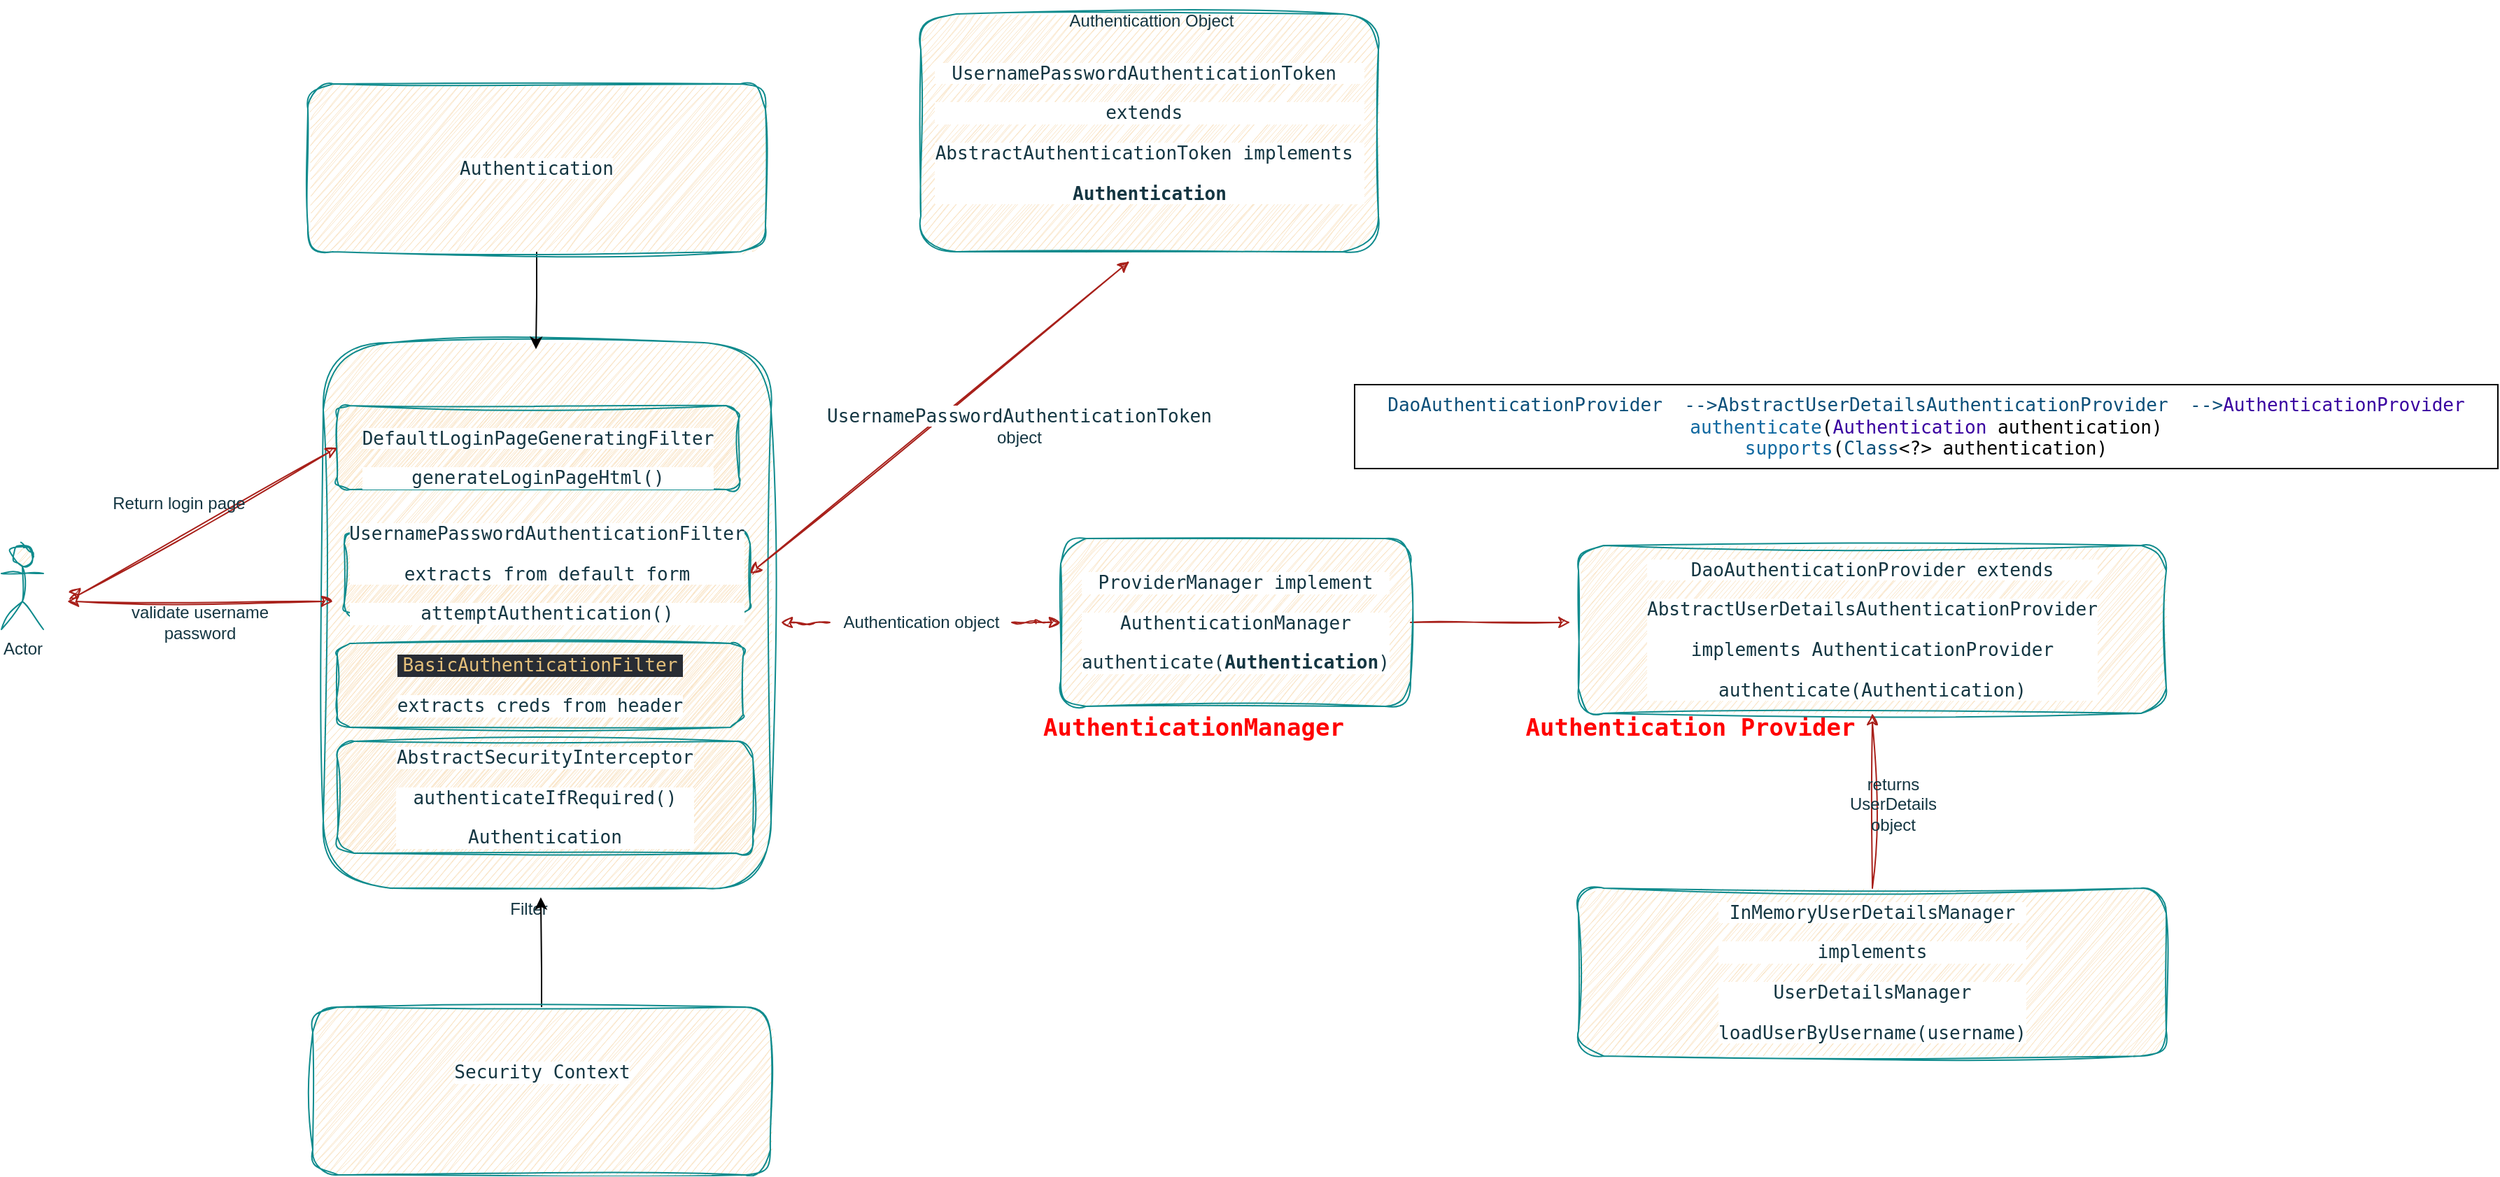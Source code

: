 <mxfile version="20.7.4" type="device"><diagram id="WWUFLUnGPA-SYyghfkTG" name="Page-1"><mxGraphModel dx="2518" dy="2105" grid="1" gridSize="10" guides="1" tooltips="1" connect="1" arrows="1" fold="1" page="1" pageScale="1" pageWidth="850" pageHeight="1100" math="0" shadow="0"><root><mxCell id="0"/><mxCell id="1" parent="0"/><mxCell id="xe2moOwNCf2sZZiGUjuV-15" value="&lt;pre style=&quot;border-color: var(--border-color); font-family: &amp;quot;JetBrains Mono&amp;quot;, monospace;&quot;&gt;&lt;font style=&quot;border-color: var(--border-color); font-size: 17px;&quot; color=&quot;#ff0000&quot;&gt;&lt;b style=&quot;border-color: var(--border-color);&quot;&gt;Authentication Provider&lt;/b&gt;&lt;/font&gt;&lt;/pre&gt;" style="text;html=1;strokeColor=none;fillColor=none;align=center;verticalAlign=middle;whiteSpace=wrap;rounded=1;labelBackgroundColor=none;fontColor=#143642;sketch=1;curveFitting=1;jiggle=2;" parent="1" vertex="1"><mxGeometry x="310" y="295" width="180" height="30" as="geometry"/></mxCell><mxCell id="xe2moOwNCf2sZZiGUjuV-2" value="" style="rounded=1;whiteSpace=wrap;html=1;labelBackgroundColor=none;fillColor=#FAE5C7;strokeColor=#0F8B8D;fontColor=#143642;sketch=1;curveFitting=1;jiggle=2;" parent="1" vertex="1"><mxGeometry x="-577" y="35" width="320" height="390" as="geometry"/></mxCell><mxCell id="jcZuXy6AmDZ--cEBIDrr-1" value="Actor" style="shape=umlActor;verticalLabelPosition=bottom;verticalAlign=top;html=1;outlineConnect=0;labelBackgroundColor=none;fillColor=#FAE5C7;strokeColor=#0F8B8D;fontColor=#143642;rounded=1;sketch=1;curveFitting=1;jiggle=2;" parent="1" vertex="1"><mxGeometry x="-807" y="180" width="30" height="60" as="geometry"/></mxCell><mxCell id="jcZuXy6AmDZ--cEBIDrr-3" value="&lt;br&gt;&lt;pre style=&quot;background-color: rgb(255, 255, 255); font-family: &amp;quot;JetBrains Mono&amp;quot;, monospace; font-size: 9.8pt;&quot;&gt;&lt;pre style=&quot;font-family: &amp;quot;JetBrains Mono&amp;quot;, monospace; font-size: 9.8pt;&quot;&gt;DefaultLoginPageGeneratingFilter&lt;/pre&gt;&lt;/pre&gt;&lt;pre style=&quot;background-color: rgb(255, 255, 255); font-family: &amp;quot;JetBrains Mono&amp;quot;, monospace; font-size: 9.8pt;&quot;&gt;&lt;pre style=&quot;font-family: &amp;quot;JetBrains Mono&amp;quot;, monospace; font-size: 9.8pt;&quot;&gt;generateLoginPageHtml()&lt;/pre&gt;&lt;/pre&gt;" style="rounded=1;whiteSpace=wrap;html=1;labelBackgroundColor=none;fillColor=#FAE5C7;strokeColor=#0F8B8D;fontColor=#143642;sketch=1;curveFitting=1;jiggle=2;" parent="1" vertex="1"><mxGeometry x="-567" y="80" width="287" height="60" as="geometry"/></mxCell><mxCell id="jcZuXy6AmDZ--cEBIDrr-9" value="&lt;pre style=&quot;background-color: rgb(255, 255, 255); font-family: &amp;quot;JetBrains Mono&amp;quot;, monospace; font-size: 9.8pt;&quot;&gt;AbstractSecurityInterceptor&lt;/pre&gt;&lt;pre style=&quot;background-color: rgb(255, 255, 255); font-family: &amp;quot;JetBrains Mono&amp;quot;, monospace; font-size: 9.8pt;&quot;&gt;&lt;pre style=&quot;font-family: &amp;quot;JetBrains Mono&amp;quot;, monospace; font-size: 9.8pt;&quot;&gt;authenticateIfRequired()&lt;/pre&gt;&lt;pre style=&quot;font-family: &amp;quot;JetBrains Mono&amp;quot;, monospace; font-size: 9.8pt;&quot;&gt;&lt;pre style=&quot;font-size: 9.8pt; font-family: &amp;quot;JetBrains Mono&amp;quot;, monospace;&quot;&gt;&lt;span style=&quot;font-size: 9.8pt;&quot;&gt;Authentication&lt;/span&gt;&lt;/pre&gt;&lt;/pre&gt;&lt;/pre&gt;" style="rounded=1;whiteSpace=wrap;html=1;labelBackgroundColor=none;fillColor=#FAE5C7;strokeColor=#0F8B8D;fontColor=#143642;sketch=1;curveFitting=1;jiggle=2;" parent="1" vertex="1"><mxGeometry x="-567" y="320" width="297" height="80" as="geometry"/></mxCell><mxCell id="xe2moOwNCf2sZZiGUjuV-3" value="Filter" style="text;html=1;strokeColor=none;fillColor=none;align=center;verticalAlign=middle;whiteSpace=wrap;rounded=1;labelBackgroundColor=none;fontColor=#143642;sketch=1;curveFitting=1;jiggle=2;" parent="1" vertex="1"><mxGeometry x="-460" y="425" width="60" height="30" as="geometry"/></mxCell><mxCell id="DhTP0QArWn2AZbfLxNE2-14" style="edgeStyle=orthogonalEdgeStyle;rounded=1;orthogonalLoop=1;jettySize=auto;html=1;entryX=0;entryY=0.5;entryDx=0;entryDy=0;startArrow=none;labelBackgroundColor=none;strokeColor=#A8201A;fontColor=default;sketch=1;curveFitting=1;jiggle=2;" parent="1" source="DhTP0QArWn2AZbfLxNE2-18" target="xe2moOwNCf2sZZiGUjuV-10" edge="1"><mxGeometry relative="1" as="geometry"/></mxCell><mxCell id="xe2moOwNCf2sZZiGUjuV-4" value="&lt;pre style=&quot;background-color: rgb(255, 255, 255); font-family: &amp;quot;JetBrains Mono&amp;quot;, monospace; font-size: 9.8pt;&quot;&gt;&lt;pre style=&quot;font-family: &amp;quot;JetBrains Mono&amp;quot;, monospace; font-size: 9.8pt;&quot;&gt;UsernamePasswordAuthenticationFilter&lt;/pre&gt;&lt;pre style=&quot;font-family: &amp;quot;JetBrains Mono&amp;quot;, monospace; font-size: 9.8pt;&quot;&gt;extracts from default form&lt;/pre&gt;&lt;/pre&gt;&lt;pre style=&quot;background-color: rgb(255, 255, 255); font-family: &amp;quot;JetBrains Mono&amp;quot;, monospace; font-size: 9.8pt;&quot;&gt;&lt;pre style=&quot;font-family: &amp;quot;JetBrains Mono&amp;quot;, monospace; font-size: 9.8pt;&quot;&gt;attemptAuthentication()&lt;/pre&gt;&lt;/pre&gt;" style="rounded=1;whiteSpace=wrap;html=1;fillColor=#FAE5C7;strokeColor=#0F8B8D;labelBackgroundColor=none;fontColor=#143642;sketch=1;curveFitting=1;jiggle=2;" parent="1" vertex="1"><mxGeometry x="-562" y="170" width="290" height="60" as="geometry"/></mxCell><mxCell id="xe2moOwNCf2sZZiGUjuV-5" value="&lt;pre style=&quot;background-color: rgb(255, 255, 255); font-family: &amp;quot;JetBrains Mono&amp;quot;, monospace; font-size: 9.8pt;&quot;&gt;UsernamePasswordAuthenticationToken &lt;/pre&gt;&lt;pre style=&quot;background-color: rgb(255, 255, 255); font-family: &amp;quot;JetBrains Mono&amp;quot;, monospace; font-size: 9.8pt;&quot;&gt;extends &lt;/pre&gt;&lt;pre style=&quot;background-color: rgb(255, 255, 255); font-family: &amp;quot;JetBrains Mono&amp;quot;, monospace; font-size: 9.8pt;&quot;&gt;&lt;pre style=&quot;font-family: &amp;quot;JetBrains Mono&amp;quot;, monospace; font-size: 9.8pt;&quot;&gt;AbstractAuthenticationToken implements&amp;nbsp;&lt;/pre&gt;&lt;pre style=&quot;font-family: &amp;quot;JetBrains Mono&amp;quot;, monospace; font-size: 9.8pt;&quot;&gt;&lt;b style=&quot;font-size: 9.8pt; white-space: normal;&quot;&gt;Authentication&lt;/b&gt;&lt;/pre&gt;&lt;/pre&gt;" style="rounded=1;whiteSpace=wrap;html=1;labelBackgroundColor=none;fillColor=#FAE5C7;strokeColor=#0F8B8D;fontColor=#143642;sketch=1;curveFitting=1;jiggle=2;" parent="1" vertex="1"><mxGeometry x="-150" y="-200" width="327" height="170" as="geometry"/></mxCell><mxCell id="W71SRGxfZWDQO_4GO3ZD-4" style="edgeStyle=orthogonalEdgeStyle;rounded=0;orthogonalLoop=1;jettySize=auto;html=1;entryX=0.641;entryY=0.216;entryDx=0;entryDy=0;entryPerimeter=0;fontSize=17;fontColor=#FF0000;" edge="1" parent="1" source="xe2moOwNCf2sZZiGUjuV-8" target="xe2moOwNCf2sZZiGUjuV-3"><mxGeometry relative="1" as="geometry"/></mxCell><mxCell id="xe2moOwNCf2sZZiGUjuV-8" value="&lt;pre style=&quot;border-color: var(--border-color); background-color: rgb(255, 255, 255); font-family: &amp;quot;JetBrains Mono&amp;quot;, monospace; font-size: 9.8pt;&quot;&gt;Security Context&lt;/pre&gt;&lt;div&gt;&lt;br&gt;&lt;/div&gt;&lt;pre style=&quot;border-color: var(--border-color); background-color: rgb(255, 255, 255); font-family: &amp;quot;JetBrains Mono&amp;quot;, monospace; font-size: 9.8pt;&quot;&gt;&lt;/pre&gt;" style="rounded=1;whiteSpace=wrap;html=1;labelBackgroundColor=none;fillColor=#FAE5C7;strokeColor=#0F8B8D;fontColor=#143642;sketch=1;curveFitting=1;jiggle=2;" parent="1" vertex="1"><mxGeometry x="-584.5" y="510" width="327" height="120" as="geometry"/></mxCell><mxCell id="xe2moOwNCf2sZZiGUjuV-9" value="Authenticattion Object" style="text;html=1;strokeColor=none;fillColor=none;align=center;verticalAlign=middle;whiteSpace=wrap;rounded=1;labelBackgroundColor=none;fontColor=#143642;sketch=1;curveFitting=1;jiggle=2;" parent="1" vertex="1"><mxGeometry x="-50" y="-210" width="130" height="30" as="geometry"/></mxCell><mxCell id="DhTP0QArWn2AZbfLxNE2-22" style="edgeStyle=orthogonalEdgeStyle;rounded=1;orthogonalLoop=1;jettySize=auto;html=1;entryX=-0.014;entryY=0.458;entryDx=0;entryDy=0;entryPerimeter=0;labelBackgroundColor=none;strokeColor=#A8201A;fontColor=default;sketch=1;curveFitting=1;jiggle=2;" parent="1" source="xe2moOwNCf2sZZiGUjuV-10" target="xe2moOwNCf2sZZiGUjuV-14" edge="1"><mxGeometry relative="1" as="geometry"/></mxCell><mxCell id="xe2moOwNCf2sZZiGUjuV-10" value="&lt;pre style=&quot;background-color: rgb(255, 255, 255); font-family: &amp;quot;JetBrains Mono&amp;quot;, monospace; font-size: 9.8pt;&quot;&gt;ProviderManager implement&lt;/pre&gt;&lt;pre style=&quot;background-color: rgb(255, 255, 255); font-family: &amp;quot;JetBrains Mono&amp;quot;, monospace; font-size: 9.8pt;&quot;&gt;&lt;pre style=&quot;font-family: &amp;quot;JetBrains Mono&amp;quot;, monospace; font-size: 9.8pt;&quot;&gt;AuthenticationManager&lt;/pre&gt;&lt;pre style=&quot;font-family: &amp;quot;JetBrains Mono&amp;quot;, monospace; font-size: 9.8pt;&quot;&gt;authenticate(&lt;b style=&quot;font-size: 9.8pt;&quot;&gt;Authentication&lt;/b&gt;)&lt;/pre&gt;&lt;/pre&gt;" style="rounded=1;whiteSpace=wrap;html=1;labelBackgroundColor=none;fillColor=#FAE5C7;strokeColor=#0F8B8D;fontColor=#143642;sketch=1;curveFitting=1;jiggle=2;" parent="1" vertex="1"><mxGeometry x="-50" y="175" width="250" height="120" as="geometry"/></mxCell><mxCell id="xe2moOwNCf2sZZiGUjuV-14" value="&lt;pre style=&quot;background-color: rgb(255, 255, 255); font-family: &amp;quot;JetBrains Mono&amp;quot;, monospace; font-size: 9.8pt;&quot;&gt;DaoAuthenticationProvider extends&lt;/pre&gt;&lt;pre style=&quot;background-color: rgb(255, 255, 255); font-family: &amp;quot;JetBrains Mono&amp;quot;, monospace; font-size: 9.8pt;&quot;&gt;&lt;pre style=&quot;font-family: &amp;quot;JetBrains Mono&amp;quot;, monospace; font-size: 9.8pt;&quot;&gt;AbstractUserDetailsAuthenticationProvider&lt;/pre&gt;&lt;pre style=&quot;font-family: &amp;quot;JetBrains Mono&amp;quot;, monospace; font-size: 9.8pt;&quot;&gt;implements AuthenticationProvider&lt;/pre&gt;&lt;pre style=&quot;font-family: &amp;quot;JetBrains Mono&amp;quot;, monospace; font-size: 9.8pt;&quot;&gt;authenticate(Authentication)&lt;/pre&gt;&lt;/pre&gt;" style="rounded=1;whiteSpace=wrap;html=1;labelBackgroundColor=none;fillColor=#FAE5C7;strokeColor=#0F8B8D;fontColor=#143642;sketch=1;curveFitting=1;jiggle=2;" parent="1" vertex="1"><mxGeometry x="320" y="180" width="420" height="120" as="geometry"/></mxCell><mxCell id="xe2moOwNCf2sZZiGUjuV-18" value="&lt;pre style=&quot;font-family: &amp;quot;JetBrains Mono&amp;quot;, monospace;&quot;&gt;&lt;font color=&quot;#ff0000&quot; style=&quot;font-size: 17px;&quot;&gt;&lt;b&gt;AuthenticationManager&lt;/b&gt;&lt;/font&gt;&lt;/pre&gt;" style="text;html=1;strokeColor=none;fillColor=none;align=center;verticalAlign=middle;whiteSpace=wrap;rounded=1;labelBackgroundColor=none;fontColor=#143642;sketch=1;curveFitting=1;jiggle=2;" parent="1" vertex="1"><mxGeometry x="-50" y="295" width="190" height="30" as="geometry"/></mxCell><mxCell id="DhTP0QArWn2AZbfLxNE2-1" value="" style="endArrow=classic;startArrow=classic;html=1;rounded=1;entryX=0;entryY=0.5;entryDx=0;entryDy=0;labelBackgroundColor=none;strokeColor=#A8201A;fontColor=default;sketch=1;curveFitting=1;jiggle=2;" parent="1" target="jcZuXy6AmDZ--cEBIDrr-3" edge="1"><mxGeometry width="50" height="50" relative="1" as="geometry"><mxPoint x="-750" y="210" as="sourcePoint"/><mxPoint x="-700" y="160" as="targetPoint"/><Array as="points"><mxPoint x="-760" y="220"/></Array></mxGeometry></mxCell><mxCell id="DhTP0QArWn2AZbfLxNE2-4" value="Return login page" style="text;html=1;strokeColor=none;fillColor=none;align=center;verticalAlign=middle;whiteSpace=wrap;rounded=1;labelBackgroundColor=none;fontColor=#143642;sketch=1;curveFitting=1;jiggle=2;" parent="1" vertex="1"><mxGeometry x="-730" y="135" width="100" height="30" as="geometry"/></mxCell><mxCell id="DhTP0QArWn2AZbfLxNE2-5" value="" style="endArrow=classic;startArrow=classic;html=1;rounded=1;labelBackgroundColor=none;strokeColor=#A8201A;fontColor=default;sketch=1;curveFitting=1;jiggle=2;" parent="1" edge="1"><mxGeometry width="50" height="50" relative="1" as="geometry"><mxPoint x="-760" y="220" as="sourcePoint"/><mxPoint x="-570" y="220" as="targetPoint"/></mxGeometry></mxCell><mxCell id="DhTP0QArWn2AZbfLxNE2-9" value="validate username password" style="text;html=1;strokeColor=none;fillColor=none;align=center;verticalAlign=middle;whiteSpace=wrap;rounded=1;labelBackgroundColor=none;fontColor=#143642;sketch=1;curveFitting=1;jiggle=2;" parent="1" vertex="1"><mxGeometry x="-720" y="220" width="110" height="30" as="geometry"/></mxCell><mxCell id="DhTP0QArWn2AZbfLxNE2-16" value="" style="endArrow=classic;startArrow=classic;html=1;rounded=1;exitX=1;exitY=0.5;exitDx=0;exitDy=0;entryX=0.456;entryY=1.04;entryDx=0;entryDy=0;entryPerimeter=0;labelBackgroundColor=none;strokeColor=#A8201A;fontColor=default;sketch=1;curveFitting=1;jiggle=2;" parent="1" source="xe2moOwNCf2sZZiGUjuV-4" target="xe2moOwNCf2sZZiGUjuV-5" edge="1"><mxGeometry width="50" height="50" relative="1" as="geometry"><mxPoint x="-150" y="110" as="sourcePoint"/><mxPoint x="-100" y="60" as="targetPoint"/></mxGeometry></mxCell><mxCell id="DhTP0QArWn2AZbfLxNE2-17" value="&lt;span style=&quot;background-color: rgb(255, 255, 255); font-family: &amp;quot;JetBrains Mono&amp;quot;, monospace; font-size: 9.8pt;&quot;&gt;UsernamePasswordAuthenticationToken&lt;br&gt;&lt;/span&gt;object" style="text;html=1;align=center;verticalAlign=middle;resizable=0;points=[];autosize=1;strokeColor=none;fillColor=none;labelBackgroundColor=none;fontColor=#143642;rounded=1;sketch=1;curveFitting=1;jiggle=2;" parent="1" vertex="1"><mxGeometry x="-230" y="75" width="300" height="40" as="geometry"/></mxCell><mxCell id="DhTP0QArWn2AZbfLxNE2-20" style="edgeStyle=orthogonalEdgeStyle;rounded=1;orthogonalLoop=1;jettySize=auto;html=1;labelBackgroundColor=none;strokeColor=#A8201A;fontColor=default;sketch=1;curveFitting=1;jiggle=2;" parent="1" source="DhTP0QArWn2AZbfLxNE2-18" edge="1"><mxGeometry relative="1" as="geometry"><mxPoint x="-250" y="235" as="targetPoint"/></mxGeometry></mxCell><mxCell id="DhTP0QArWn2AZbfLxNE2-18" value="Authentication object" style="text;html=1;align=center;verticalAlign=middle;resizable=0;points=[];autosize=1;strokeColor=none;fillColor=none;labelBackgroundColor=none;fontColor=#143642;rounded=1;sketch=1;curveFitting=1;jiggle=2;" parent="1" vertex="1"><mxGeometry x="-215" y="220" width="130" height="30" as="geometry"/></mxCell><mxCell id="DhTP0QArWn2AZbfLxNE2-28" style="edgeStyle=orthogonalEdgeStyle;rounded=1;orthogonalLoop=1;jettySize=auto;html=1;entryX=0.5;entryY=1;entryDx=0;entryDy=0;labelBackgroundColor=none;strokeColor=#A8201A;fontColor=default;sketch=1;curveFitting=1;jiggle=2;" parent="1" source="DhTP0QArWn2AZbfLxNE2-21" target="xe2moOwNCf2sZZiGUjuV-14" edge="1"><mxGeometry relative="1" as="geometry"/></mxCell><mxCell id="DhTP0QArWn2AZbfLxNE2-21" value="&lt;pre style=&quot;background-color: rgb(255, 255, 255); font-family: &amp;quot;JetBrains Mono&amp;quot;, monospace; font-size: 9.8pt;&quot;&gt;InMemoryUserDetailsManager&lt;/pre&gt;&lt;pre style=&quot;background-color: rgb(255, 255, 255); font-family: &amp;quot;JetBrains Mono&amp;quot;, monospace; font-size: 9.8pt;&quot;&gt;implements&lt;/pre&gt;&lt;pre style=&quot;background-color: rgb(255, 255, 255); font-family: &amp;quot;JetBrains Mono&amp;quot;, monospace; font-size: 9.8pt;&quot;&gt;&lt;pre style=&quot;font-family: &amp;quot;JetBrains Mono&amp;quot;, monospace; font-size: 9.8pt;&quot;&gt;UserDetailsManager&lt;/pre&gt;&lt;pre style=&quot;font-family: &amp;quot;JetBrains Mono&amp;quot;, monospace; font-size: 9.8pt;&quot;&gt;loadUserByUsername(username)&lt;/pre&gt;&lt;/pre&gt;" style="rounded=1;whiteSpace=wrap;html=1;labelBackgroundColor=none;fillColor=#FAE5C7;strokeColor=#0F8B8D;fontColor=#143642;sketch=1;curveFitting=1;jiggle=2;" parent="1" vertex="1"><mxGeometry x="320" y="425" width="420" height="120" as="geometry"/></mxCell><mxCell id="DhTP0QArWn2AZbfLxNE2-24" value="returns UserDetails object" style="text;html=1;strokeColor=none;fillColor=none;align=center;verticalAlign=middle;whiteSpace=wrap;rounded=1;labelBackgroundColor=none;fontColor=#143642;sketch=1;curveFitting=1;jiggle=2;" parent="1" vertex="1"><mxGeometry x="500" y="350" width="90" height="30" as="geometry"/></mxCell><mxCell id="FH4jqJ__J9hGA0_iqtyz-1" value="&lt;pre style=&quot;background-color: rgb(255, 255, 255); font-family: &amp;quot;JetBrains Mono&amp;quot;, monospace; font-size: 9.8pt;&quot;&gt;&lt;pre style=&quot;font-family: &amp;quot;JetBrains Mono&amp;quot;, monospace; font-size: 9.8pt;&quot;&gt;&lt;pre style=&quot;background-color:#282c34;color:#abb2bf;font-family:'JetBrains Mono',monospace;font-size:9.8pt;&quot;&gt;&lt;span style=&quot;color:#e5c07b;&quot;&gt;BasicAuthenticationFilter&lt;/span&gt;&lt;/pre&gt;&lt;/pre&gt;&lt;/pre&gt;&lt;pre style=&quot;background-color: rgb(255, 255, 255); font-family: &amp;quot;JetBrains Mono&amp;quot;, monospace; font-size: 9.8pt;&quot;&gt;&lt;pre style=&quot;font-family: &amp;quot;JetBrains Mono&amp;quot;, monospace; font-size: 9.8pt;&quot;&gt;extracts creds from header&lt;/pre&gt;&lt;/pre&gt;" style="rounded=1;whiteSpace=wrap;html=1;fillColor=#FAE5C7;strokeColor=#0F8B8D;labelBackgroundColor=none;fontColor=#143642;sketch=1;curveFitting=1;jiggle=2;" parent="1" vertex="1"><mxGeometry x="-567" y="250" width="290" height="60" as="geometry"/></mxCell><mxCell id="W71SRGxfZWDQO_4GO3ZD-2" style="edgeStyle=orthogonalEdgeStyle;rounded=0;orthogonalLoop=1;jettySize=auto;html=1;entryX=0.475;entryY=0.012;entryDx=0;entryDy=0;entryPerimeter=0;fontSize=17;fontColor=#FF0000;" edge="1" parent="1" source="W71SRGxfZWDQO_4GO3ZD-1" target="xe2moOwNCf2sZZiGUjuV-2"><mxGeometry relative="1" as="geometry"/></mxCell><mxCell id="W71SRGxfZWDQO_4GO3ZD-1" value="&lt;pre style=&quot;border-color: var(--border-color); background-color: rgb(255, 255, 255); font-family: &amp;quot;JetBrains Mono&amp;quot;, monospace; font-size: 9.8pt;&quot;&gt;Authentication&lt;/pre&gt;&lt;pre style=&quot;border-color: var(--border-color); background-color: rgb(255, 255, 255); font-family: &amp;quot;JetBrains Mono&amp;quot;, monospace; font-size: 9.8pt;&quot;&gt;&lt;/pre&gt;" style="rounded=1;whiteSpace=wrap;html=1;labelBackgroundColor=none;fillColor=#FAE5C7;strokeColor=#0F8B8D;fontColor=#143642;sketch=1;curveFitting=1;jiggle=2;" vertex="1" parent="1"><mxGeometry x="-588" y="-150" width="327" height="120" as="geometry"/></mxCell><mxCell id="W71SRGxfZWDQO_4GO3ZD-5" value="&lt;div style=&quot;background-color: rgb(255, 255, 255); color: rgb(0, 0, 0); font-family: &amp;quot;JetBrains Mono&amp;quot;, monospace; font-size: 9.8pt;&quot;&gt;&lt;span style=&quot;color:#0b4f79;&quot;&gt;DaoAuthenticationProvider&amp;nbsp; --&amp;gt;&lt;/span&gt;&lt;span style=&quot;color: rgb(11, 79, 121); font-size: 9.8pt;&quot;&gt;AbstractUserDetailsAuthenticationProvider&amp;nbsp; --&amp;gt;&lt;/span&gt;&lt;span style=&quot;color: rgb(57, 0, 160); font-size: 9.8pt;&quot;&gt;AuthenticationProvider&lt;/span&gt;&lt;/div&gt;&lt;div style=&quot;background-color: rgb(255, 255, 255); color: rgb(0, 0, 0); font-family: &amp;quot;JetBrains Mono&amp;quot;, monospace; font-size: 9.8pt;&quot;&gt;&lt;div style=&quot;font-size: 9.8pt;&quot;&gt;&lt;span style=&quot;color:#0f68a0;&quot;&gt;authenticate&lt;/span&gt;(&lt;span style=&quot;color:#3900a0;&quot;&gt;Authentication &lt;/span&gt;authentication)&lt;/div&gt;&lt;div style=&quot;font-size: 9.8pt;&quot;&gt;&lt;div style=&quot;font-size: 9.8pt;&quot;&gt;&lt;span style=&quot;color:#0f68a0;&quot;&gt;supports&lt;/span&gt;(&lt;span style=&quot;color:#0b4f79;&quot;&gt;Class&lt;/span&gt;&amp;lt;?&amp;gt; authentication)&lt;/div&gt;&lt;/div&gt;&lt;/div&gt;" style="rounded=0;whiteSpace=wrap;html=1;fontSize=17;fontColor=#FF0000;" vertex="1" parent="1"><mxGeometry x="160" y="65" width="817" height="60" as="geometry"/></mxCell></root></mxGraphModel></diagram></mxfile>